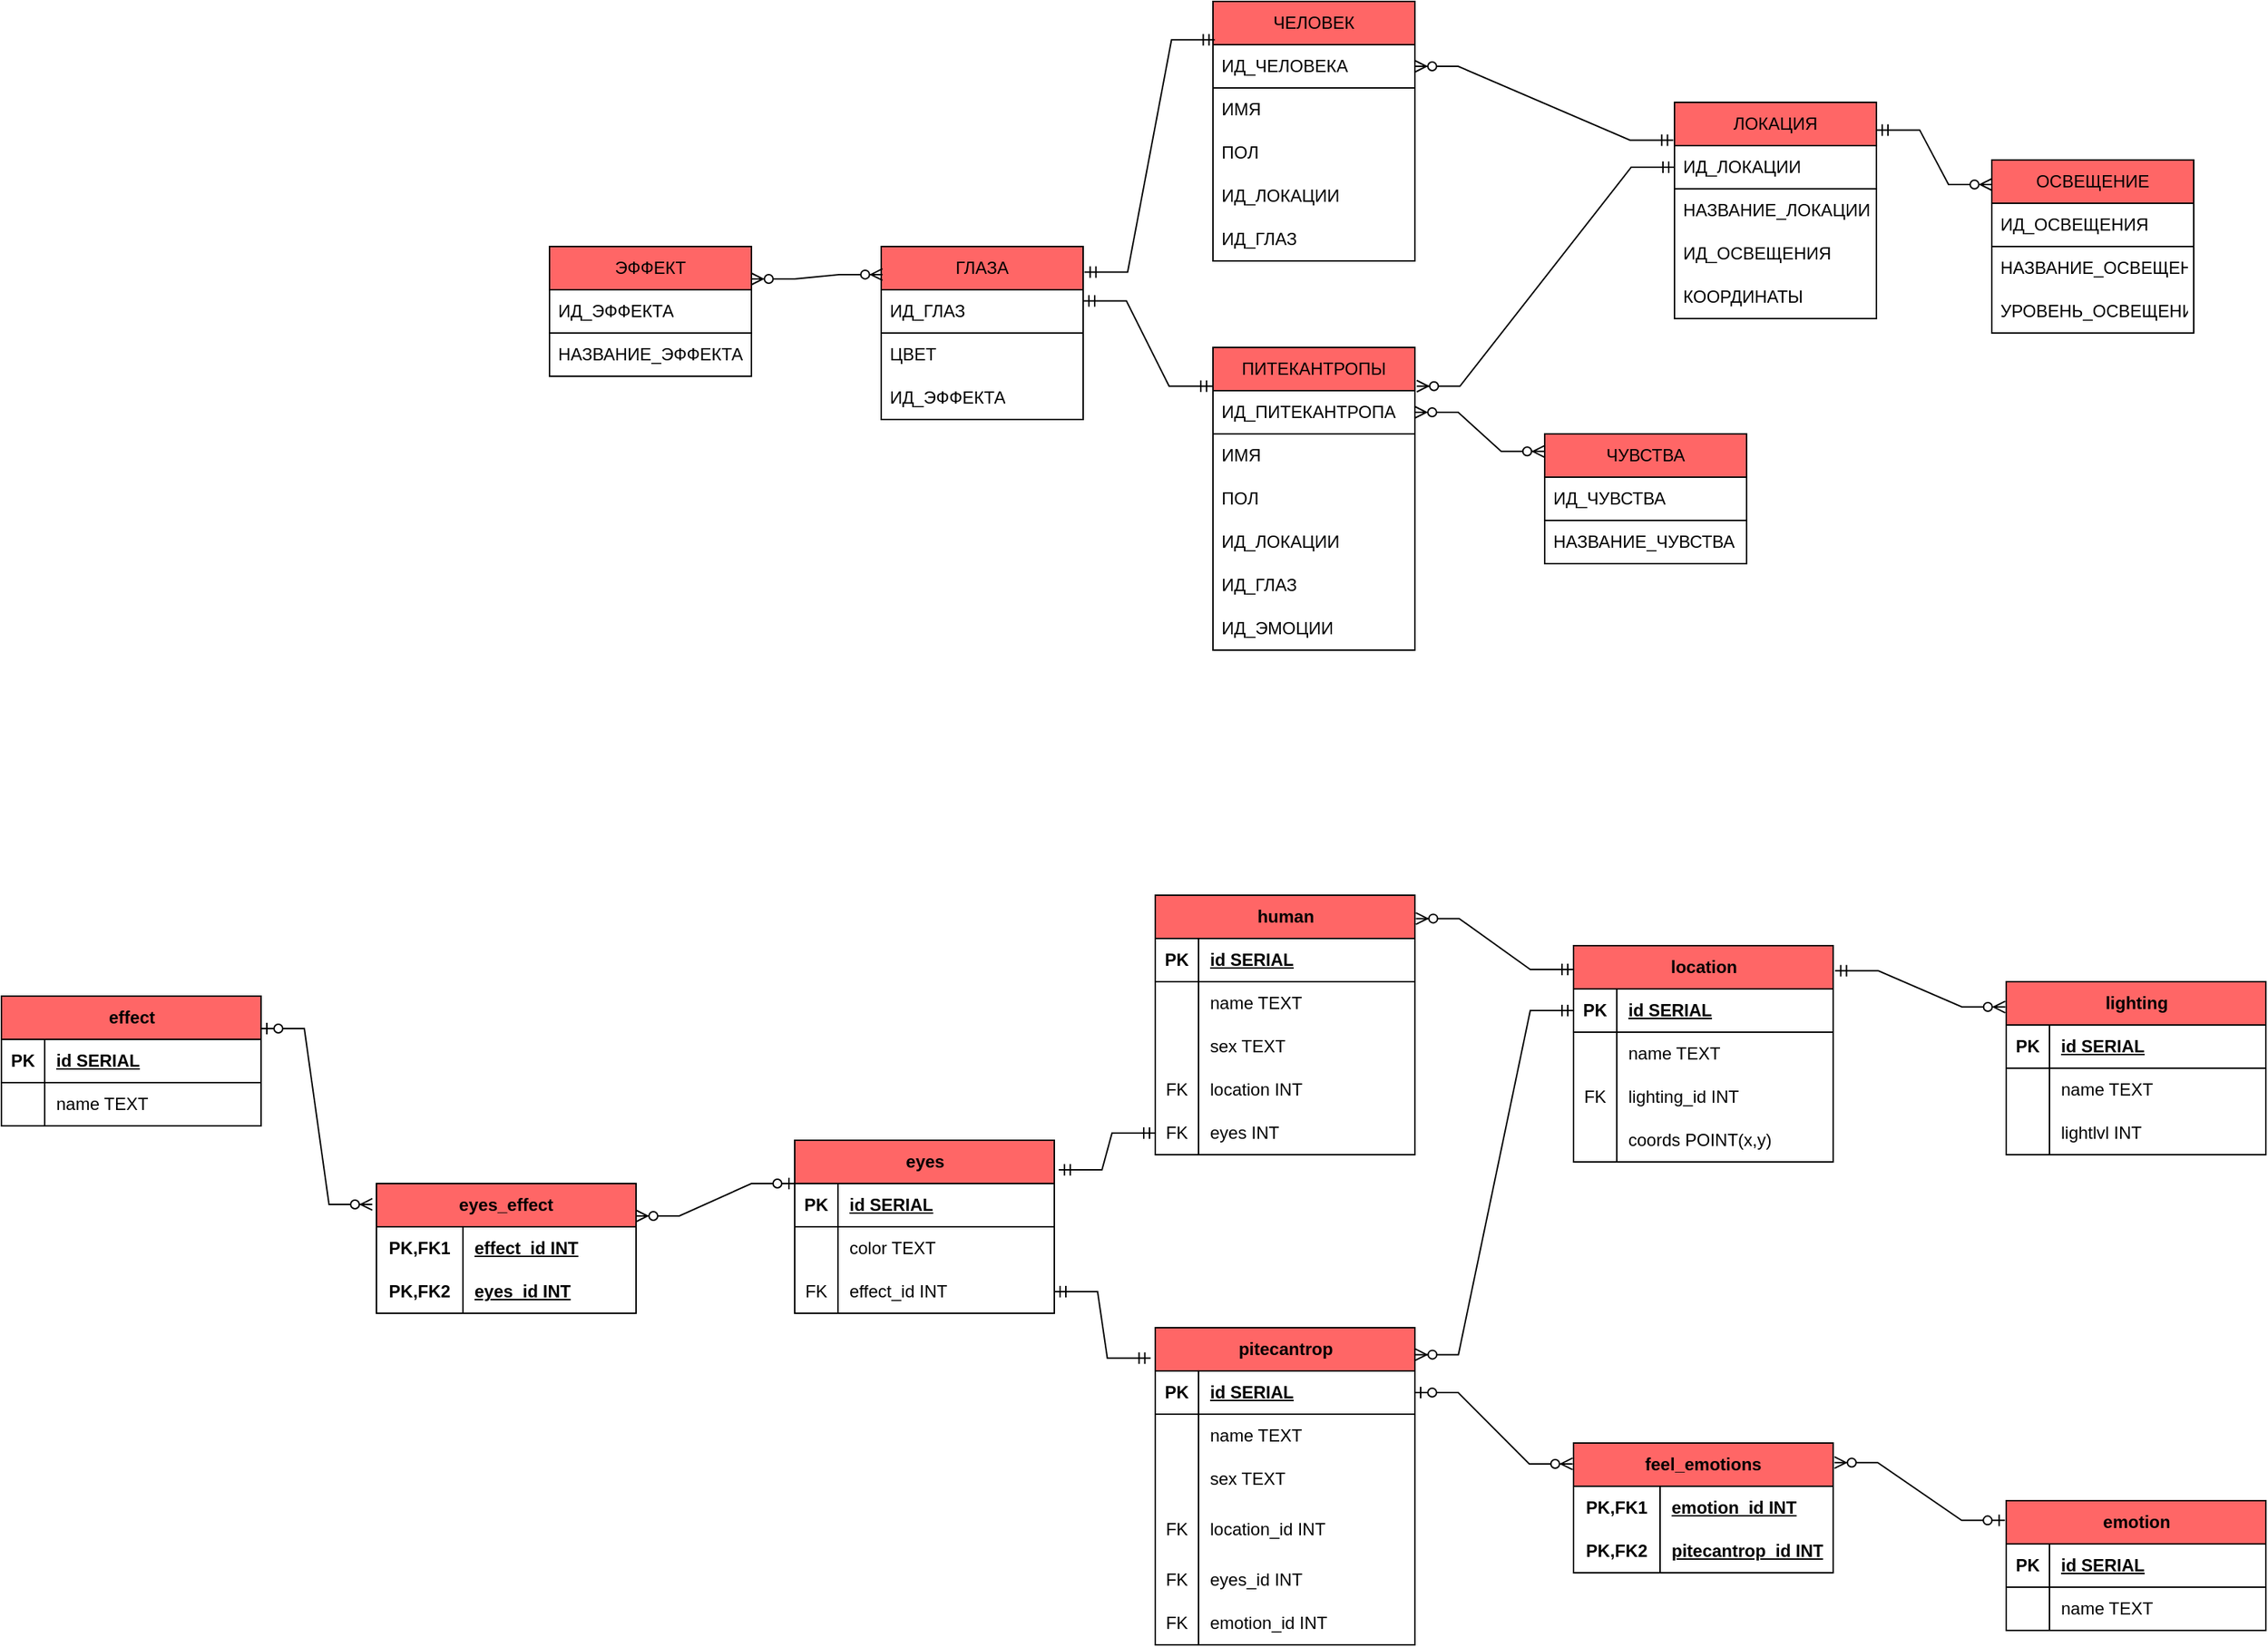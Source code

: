 <mxfile version="21.0.6"><diagram name="Страница 1" id="YID6Utye4vkkjXuui4PB"><mxGraphModel dx="2509" dy="2104" grid="1" gridSize="10" guides="1" tooltips="1" connect="1" arrows="1" fold="1" page="1" pageScale="1" pageWidth="827" pageHeight="1169" math="0" shadow="0"><root><mxCell id="0"/><mxCell id="1" parent="0"/><mxCell id="VZC7uD2WJ3CtS_4MOpeN-1" value="ЧЕЛОВЕК" style="swimlane;fontStyle=0;childLayout=stackLayout;horizontal=1;startSize=30;horizontalStack=0;resizeParent=1;resizeParentMax=0;resizeLast=0;collapsible=1;marginBottom=0;whiteSpace=wrap;html=1;fillColor=#FF6666;" parent="1" vertex="1"><mxGeometry x="240" y="-70" width="140" height="180" as="geometry"/></mxCell><mxCell id="VZC7uD2WJ3CtS_4MOpeN-2" value="ИД_ЧЕЛОВЕКА" style="text;strokeColor=default;fillColor=none;align=left;verticalAlign=middle;spacingLeft=4;spacingRight=4;overflow=hidden;points=[[0,0.5],[1,0.5]];portConstraint=eastwest;rotatable=0;whiteSpace=wrap;html=1;" parent="VZC7uD2WJ3CtS_4MOpeN-1" vertex="1"><mxGeometry y="30" width="140" height="30" as="geometry"/></mxCell><mxCell id="VZC7uD2WJ3CtS_4MOpeN-3" value="ИМЯ" style="text;strokeColor=none;fillColor=none;align=left;verticalAlign=middle;spacingLeft=4;spacingRight=4;overflow=hidden;points=[[0,0.5],[1,0.5]];portConstraint=eastwest;rotatable=0;whiteSpace=wrap;html=1;" parent="VZC7uD2WJ3CtS_4MOpeN-1" vertex="1"><mxGeometry y="60" width="140" height="30" as="geometry"/></mxCell><mxCell id="VZC7uD2WJ3CtS_4MOpeN-4" value="ПОЛ" style="text;strokeColor=none;fillColor=none;align=left;verticalAlign=middle;spacingLeft=4;spacingRight=4;overflow=hidden;points=[[0,0.5],[1,0.5]];portConstraint=eastwest;rotatable=0;whiteSpace=wrap;html=1;" parent="VZC7uD2WJ3CtS_4MOpeN-1" vertex="1"><mxGeometry y="90" width="140" height="30" as="geometry"/></mxCell><mxCell id="VZC7uD2WJ3CtS_4MOpeN-61" value="ИД_ЛОКАЦИИ" style="text;strokeColor=none;fillColor=none;align=left;verticalAlign=middle;spacingLeft=4;spacingRight=4;overflow=hidden;points=[[0,0.5],[1,0.5]];portConstraint=eastwest;rotatable=0;whiteSpace=wrap;html=1;" parent="VZC7uD2WJ3CtS_4MOpeN-1" vertex="1"><mxGeometry y="120" width="140" height="30" as="geometry"/></mxCell><mxCell id="VZC7uD2WJ3CtS_4MOpeN-62" value="ИД_ГЛАЗ" style="text;strokeColor=none;fillColor=none;align=left;verticalAlign=middle;spacingLeft=4;spacingRight=4;overflow=hidden;points=[[0,0.5],[1,0.5]];portConstraint=eastwest;rotatable=0;whiteSpace=wrap;html=1;" parent="VZC7uD2WJ3CtS_4MOpeN-1" vertex="1"><mxGeometry y="150" width="140" height="30" as="geometry"/></mxCell><mxCell id="VZC7uD2WJ3CtS_4MOpeN-5" value="ГЛАЗА" style="swimlane;fontStyle=0;childLayout=stackLayout;horizontal=1;startSize=30;horizontalStack=0;resizeParent=1;resizeParentMax=0;resizeLast=0;collapsible=1;marginBottom=0;whiteSpace=wrap;html=1;fillColor=#FF6666;" parent="1" vertex="1"><mxGeometry x="10" y="100" width="140" height="120" as="geometry"/></mxCell><mxCell id="VZC7uD2WJ3CtS_4MOpeN-6" value="ИД_ГЛАЗ" style="text;strokeColor=default;fillColor=none;align=left;verticalAlign=middle;spacingLeft=4;spacingRight=4;overflow=hidden;points=[[0,0.5],[1,0.5]];portConstraint=eastwest;rotatable=0;whiteSpace=wrap;html=1;" parent="VZC7uD2WJ3CtS_4MOpeN-5" vertex="1"><mxGeometry y="30" width="140" height="30" as="geometry"/></mxCell><mxCell id="VZC7uD2WJ3CtS_4MOpeN-8" value="ЦВЕТ" style="text;strokeColor=none;fillColor=none;align=left;verticalAlign=middle;spacingLeft=4;spacingRight=4;overflow=hidden;points=[[0,0.5],[1,0.5]];portConstraint=eastwest;rotatable=0;whiteSpace=wrap;html=1;" parent="VZC7uD2WJ3CtS_4MOpeN-5" vertex="1"><mxGeometry y="60" width="140" height="30" as="geometry"/></mxCell><mxCell id="VZC7uD2WJ3CtS_4MOpeN-63" value="ИД_ЭФФЕКТА" style="text;strokeColor=none;fillColor=none;align=left;verticalAlign=middle;spacingLeft=4;spacingRight=4;overflow=hidden;points=[[0,0.5],[1,0.5]];portConstraint=eastwest;rotatable=0;whiteSpace=wrap;html=1;" parent="VZC7uD2WJ3CtS_4MOpeN-5" vertex="1"><mxGeometry y="90" width="140" height="30" as="geometry"/></mxCell><mxCell id="VZC7uD2WJ3CtS_4MOpeN-9" value="ОСВЕЩЕНИЕ" style="swimlane;fontStyle=0;childLayout=stackLayout;horizontal=1;startSize=30;horizontalStack=0;resizeParent=1;resizeParentMax=0;resizeLast=0;collapsible=1;marginBottom=0;whiteSpace=wrap;html=1;fillColor=#FF6666;" parent="1" vertex="1"><mxGeometry x="780" y="40" width="140" height="120" as="geometry"/></mxCell><mxCell id="VZC7uD2WJ3CtS_4MOpeN-10" value="ИД_ОСВЕЩЕНИЯ" style="text;strokeColor=default;fillColor=none;align=left;verticalAlign=middle;spacingLeft=4;spacingRight=4;overflow=hidden;points=[[0,0.5],[1,0.5]];portConstraint=eastwest;rotatable=0;whiteSpace=wrap;html=1;" parent="VZC7uD2WJ3CtS_4MOpeN-9" vertex="1"><mxGeometry y="30" width="140" height="30" as="geometry"/></mxCell><mxCell id="VZC7uD2WJ3CtS_4MOpeN-11" value="НАЗВАНИЕ_ОСВЕЩЕНИЯ" style="text;strokeColor=none;fillColor=none;align=left;verticalAlign=middle;spacingLeft=4;spacingRight=4;overflow=hidden;points=[[0,0.5],[1,0.5]];portConstraint=eastwest;rotatable=0;whiteSpace=wrap;html=1;" parent="VZC7uD2WJ3CtS_4MOpeN-9" vertex="1"><mxGeometry y="60" width="140" height="30" as="geometry"/></mxCell><mxCell id="VZC7uD2WJ3CtS_4MOpeN-72" value="УРОВЕНЬ_ОСВЕЩЕНИЯ" style="text;strokeColor=none;fillColor=none;align=left;verticalAlign=middle;spacingLeft=4;spacingRight=4;overflow=hidden;points=[[0,0.5],[1,0.5]];portConstraint=eastwest;rotatable=0;whiteSpace=wrap;html=1;" parent="VZC7uD2WJ3CtS_4MOpeN-9" vertex="1"><mxGeometry y="90" width="140" height="30" as="geometry"/></mxCell><mxCell id="VZC7uD2WJ3CtS_4MOpeN-13" value="ЛОКАЦИЯ" style="swimlane;fontStyle=0;childLayout=stackLayout;horizontal=1;startSize=30;horizontalStack=0;resizeParent=1;resizeParentMax=0;resizeLast=0;collapsible=1;marginBottom=0;whiteSpace=wrap;html=1;fillColor=#FF6666;" parent="1" vertex="1"><mxGeometry x="560" width="140" height="150" as="geometry"/></mxCell><mxCell id="VZC7uD2WJ3CtS_4MOpeN-14" value="ИД_ЛОКАЦИИ" style="text;strokeColor=default;fillColor=none;align=left;verticalAlign=middle;spacingLeft=4;spacingRight=4;overflow=hidden;points=[[0,0.5],[1,0.5]];portConstraint=eastwest;rotatable=0;whiteSpace=wrap;html=1;" parent="VZC7uD2WJ3CtS_4MOpeN-13" vertex="1"><mxGeometry y="30" width="140" height="30" as="geometry"/></mxCell><mxCell id="VZC7uD2WJ3CtS_4MOpeN-15" value="НАЗВАНИЕ_ЛОКАЦИИ" style="text;strokeColor=none;fillColor=none;align=left;verticalAlign=middle;spacingLeft=4;spacingRight=4;overflow=hidden;points=[[0,0.5],[1,0.5]];portConstraint=eastwest;rotatable=0;whiteSpace=wrap;html=1;" parent="VZC7uD2WJ3CtS_4MOpeN-13" vertex="1"><mxGeometry y="60" width="140" height="30" as="geometry"/></mxCell><mxCell id="VZC7uD2WJ3CtS_4MOpeN-16" value="ИД_ОСВЕЩЕНИЯ" style="text;strokeColor=none;fillColor=none;align=left;verticalAlign=middle;spacingLeft=4;spacingRight=4;overflow=hidden;points=[[0,0.5],[1,0.5]];portConstraint=eastwest;rotatable=0;whiteSpace=wrap;html=1;" parent="VZC7uD2WJ3CtS_4MOpeN-13" vertex="1"><mxGeometry y="90" width="140" height="30" as="geometry"/></mxCell><mxCell id="VZC7uD2WJ3CtS_4MOpeN-70" value="КООРДИНАТЫ" style="text;strokeColor=none;fillColor=none;align=left;verticalAlign=middle;spacingLeft=4;spacingRight=4;overflow=hidden;points=[[0,0.5],[1,0.5]];portConstraint=eastwest;rotatable=0;whiteSpace=wrap;html=1;" parent="VZC7uD2WJ3CtS_4MOpeN-13" vertex="1"><mxGeometry y="120" width="140" height="30" as="geometry"/></mxCell><mxCell id="VZC7uD2WJ3CtS_4MOpeN-17" value="ПИТЕКАНТРОПЫ" style="swimlane;fontStyle=0;childLayout=stackLayout;horizontal=1;startSize=30;horizontalStack=0;resizeParent=1;resizeParentMax=0;resizeLast=0;collapsible=1;marginBottom=0;whiteSpace=wrap;html=1;fillColor=#FF6666;" parent="1" vertex="1"><mxGeometry x="240" y="170" width="140" height="210" as="geometry"/></mxCell><mxCell id="VZC7uD2WJ3CtS_4MOpeN-18" value="ИД_ПИТЕКАНТРОПА" style="text;strokeColor=default;fillColor=none;align=left;verticalAlign=middle;spacingLeft=4;spacingRight=4;overflow=hidden;points=[[0,0.5],[1,0.5]];portConstraint=eastwest;rotatable=0;whiteSpace=wrap;html=1;" parent="VZC7uD2WJ3CtS_4MOpeN-17" vertex="1"><mxGeometry y="30" width="140" height="30" as="geometry"/></mxCell><mxCell id="VZC7uD2WJ3CtS_4MOpeN-19" value="ИМЯ" style="text;strokeColor=none;fillColor=none;align=left;verticalAlign=middle;spacingLeft=4;spacingRight=4;overflow=hidden;points=[[0,0.5],[1,0.5]];portConstraint=eastwest;rotatable=0;whiteSpace=wrap;html=1;" parent="VZC7uD2WJ3CtS_4MOpeN-17" vertex="1"><mxGeometry y="60" width="140" height="30" as="geometry"/></mxCell><mxCell id="VZC7uD2WJ3CtS_4MOpeN-20" value="ПОЛ" style="text;strokeColor=none;fillColor=none;align=left;verticalAlign=middle;spacingLeft=4;spacingRight=4;overflow=hidden;points=[[0,0.5],[1,0.5]];portConstraint=eastwest;rotatable=0;whiteSpace=wrap;html=1;" parent="VZC7uD2WJ3CtS_4MOpeN-17" vertex="1"><mxGeometry y="90" width="140" height="30" as="geometry"/></mxCell><mxCell id="VZC7uD2WJ3CtS_4MOpeN-65" value="ИД_ЛОКАЦИИ" style="text;strokeColor=none;fillColor=none;align=left;verticalAlign=middle;spacingLeft=4;spacingRight=4;overflow=hidden;points=[[0,0.5],[1,0.5]];portConstraint=eastwest;rotatable=0;whiteSpace=wrap;html=1;" parent="VZC7uD2WJ3CtS_4MOpeN-17" vertex="1"><mxGeometry y="120" width="140" height="30" as="geometry"/></mxCell><mxCell id="VZC7uD2WJ3CtS_4MOpeN-66" value="ИД_ГЛАЗ" style="text;strokeColor=none;fillColor=none;align=left;verticalAlign=middle;spacingLeft=4;spacingRight=4;overflow=hidden;points=[[0,0.5],[1,0.5]];portConstraint=eastwest;rotatable=0;whiteSpace=wrap;html=1;" parent="VZC7uD2WJ3CtS_4MOpeN-17" vertex="1"><mxGeometry y="150" width="140" height="30" as="geometry"/></mxCell><mxCell id="VZC7uD2WJ3CtS_4MOpeN-67" value="ИД_ЭМОЦИИ" style="text;strokeColor=none;fillColor=none;align=left;verticalAlign=middle;spacingLeft=4;spacingRight=4;overflow=hidden;points=[[0,0.5],[1,0.5]];portConstraint=eastwest;rotatable=0;whiteSpace=wrap;html=1;" parent="VZC7uD2WJ3CtS_4MOpeN-17" vertex="1"><mxGeometry y="180" width="140" height="30" as="geometry"/></mxCell><mxCell id="VZC7uD2WJ3CtS_4MOpeN-33" value="ЭФФЕКТ" style="swimlane;fontStyle=0;childLayout=stackLayout;horizontal=1;startSize=30;horizontalStack=0;resizeParent=1;resizeParentMax=0;resizeLast=0;collapsible=1;marginBottom=0;whiteSpace=wrap;html=1;fillColor=#FF6666;" parent="1" vertex="1"><mxGeometry x="-220" y="100" width="140" height="90" as="geometry"/></mxCell><mxCell id="VZC7uD2WJ3CtS_4MOpeN-34" value="ИД_ЭФФЕКТА" style="text;strokeColor=default;fillColor=none;align=left;verticalAlign=middle;spacingLeft=4;spacingRight=4;overflow=hidden;points=[[0,0.5],[1,0.5]];portConstraint=eastwest;rotatable=0;whiteSpace=wrap;html=1;" parent="VZC7uD2WJ3CtS_4MOpeN-33" vertex="1"><mxGeometry y="30" width="140" height="30" as="geometry"/></mxCell><mxCell id="VZC7uD2WJ3CtS_4MOpeN-35" value="НАЗВАНИЕ_ЭФФЕКТА" style="text;strokeColor=none;fillColor=none;align=left;verticalAlign=middle;spacingLeft=4;spacingRight=4;overflow=hidden;points=[[0,0.5],[1,0.5]];portConstraint=eastwest;rotatable=0;whiteSpace=wrap;html=1;" parent="VZC7uD2WJ3CtS_4MOpeN-33" vertex="1"><mxGeometry y="60" width="140" height="30" as="geometry"/></mxCell><mxCell id="VZC7uD2WJ3CtS_4MOpeN-37" value="ЧУВСТВА" style="swimlane;fontStyle=0;childLayout=stackLayout;horizontal=1;startSize=30;horizontalStack=0;resizeParent=1;resizeParentMax=0;resizeLast=0;collapsible=1;marginBottom=0;whiteSpace=wrap;html=1;fillColor=#FF6666;" parent="1" vertex="1"><mxGeometry x="470" y="230" width="140" height="90" as="geometry"/></mxCell><mxCell id="VZC7uD2WJ3CtS_4MOpeN-38" value="ИД_ЧУВСТВА" style="text;strokeColor=default;fillColor=none;align=left;verticalAlign=middle;spacingLeft=4;spacingRight=4;overflow=hidden;points=[[0,0.5],[1,0.5]];portConstraint=eastwest;rotatable=0;whiteSpace=wrap;html=1;" parent="VZC7uD2WJ3CtS_4MOpeN-37" vertex="1"><mxGeometry y="30" width="140" height="30" as="geometry"/></mxCell><mxCell id="VZC7uD2WJ3CtS_4MOpeN-39" value="НАЗВАНИЕ_ЧУВСТВА" style="text;strokeColor=none;fillColor=none;align=left;verticalAlign=middle;spacingLeft=4;spacingRight=4;overflow=hidden;points=[[0,0.5],[1,0.5]];portConstraint=eastwest;rotatable=0;whiteSpace=wrap;html=1;" parent="VZC7uD2WJ3CtS_4MOpeN-37" vertex="1"><mxGeometry y="60" width="140" height="30" as="geometry"/></mxCell><mxCell id="VZC7uD2WJ3CtS_4MOpeN-49" value="" style="edgeStyle=entityRelationEdgeStyle;fontSize=12;html=1;endArrow=ERzeroToMany;startArrow=ERmandOne;rounded=0;entryX=1;entryY=0.5;entryDx=0;entryDy=0;exitX=-0.006;exitY=0.175;exitDx=0;exitDy=0;exitPerimeter=0;" parent="1" source="VZC7uD2WJ3CtS_4MOpeN-13" target="VZC7uD2WJ3CtS_4MOpeN-2" edge="1"><mxGeometry width="100" height="100" relative="1" as="geometry"><mxPoint x="430" y="130" as="sourcePoint"/><mxPoint x="460" y="170" as="targetPoint"/></mxGeometry></mxCell><mxCell id="VZC7uD2WJ3CtS_4MOpeN-50" value="" style="edgeStyle=entityRelationEdgeStyle;fontSize=12;html=1;endArrow=ERzeroToMany;startArrow=ERmandOne;rounded=0;entryX=1.009;entryY=0.128;entryDx=0;entryDy=0;entryPerimeter=0;exitX=0;exitY=0.5;exitDx=0;exitDy=0;" parent="1" source="VZC7uD2WJ3CtS_4MOpeN-14" target="VZC7uD2WJ3CtS_4MOpeN-17" edge="1"><mxGeometry width="100" height="100" relative="1" as="geometry"><mxPoint x="360" y="270" as="sourcePoint"/><mxPoint x="460" y="170" as="targetPoint"/></mxGeometry></mxCell><mxCell id="VZC7uD2WJ3CtS_4MOpeN-51" value="" style="edgeStyle=entityRelationEdgeStyle;fontSize=12;html=1;endArrow=ERmandOne;startArrow=ERmandOne;rounded=0;exitX=1.006;exitY=0.148;exitDx=0;exitDy=0;exitPerimeter=0;entryX=0.009;entryY=0.148;entryDx=0;entryDy=0;entryPerimeter=0;" parent="1" source="VZC7uD2WJ3CtS_4MOpeN-5" target="VZC7uD2WJ3CtS_4MOpeN-1" edge="1"><mxGeometry width="100" height="100" relative="1" as="geometry"><mxPoint x="360" y="270" as="sourcePoint"/><mxPoint x="460" y="170" as="targetPoint"/></mxGeometry></mxCell><mxCell id="VZC7uD2WJ3CtS_4MOpeN-52" value="" style="edgeStyle=entityRelationEdgeStyle;fontSize=12;html=1;endArrow=ERmandOne;startArrow=ERmandOne;rounded=0;exitX=1;exitY=0.26;exitDx=0;exitDy=0;exitPerimeter=0;entryX=-0.003;entryY=0.128;entryDx=0;entryDy=0;entryPerimeter=0;" parent="1" source="VZC7uD2WJ3CtS_4MOpeN-6" target="VZC7uD2WJ3CtS_4MOpeN-17" edge="1"><mxGeometry width="100" height="100" relative="1" as="geometry"><mxPoint x="360" y="270" as="sourcePoint"/><mxPoint x="460" y="170" as="targetPoint"/></mxGeometry></mxCell><mxCell id="VZC7uD2WJ3CtS_4MOpeN-53" value="" style="edgeStyle=entityRelationEdgeStyle;fontSize=12;html=1;endArrow=ERzeroToMany;startArrow=ERmandOne;rounded=0;exitX=1;exitY=0.128;exitDx=0;exitDy=0;exitPerimeter=0;" parent="1" source="VZC7uD2WJ3CtS_4MOpeN-13" edge="1"><mxGeometry width="100" height="100" relative="1" as="geometry"><mxPoint x="360" y="270" as="sourcePoint"/><mxPoint x="780" y="57" as="targetPoint"/></mxGeometry></mxCell><mxCell id="VZC7uD2WJ3CtS_4MOpeN-135" value="" style="edgeStyle=entityRelationEdgeStyle;fontSize=12;html=1;endArrow=ERzeroToMany;startArrow=ERmandOne;rounded=0;exitX=1.007;exitY=0.116;exitDx=0;exitDy=0;exitPerimeter=0;entryX=-0.004;entryY=0.146;entryDx=0;entryDy=0;entryPerimeter=0;" parent="1" source="JzCWiutXH0RcKja1bUVY-56" target="JzCWiutXH0RcKja1bUVY-72" edge="1"><mxGeometry width="100" height="100" relative="1" as="geometry"><mxPoint x="300" y="390" as="sourcePoint"/><mxPoint x="400" y="290" as="targetPoint"/></mxGeometry></mxCell><mxCell id="VZC7uD2WJ3CtS_4MOpeN-139" value="" style="edgeStyle=entityRelationEdgeStyle;fontSize=12;html=1;endArrow=ERzeroToMany;startArrow=ERmandOne;rounded=0;exitX=0;exitY=0.5;exitDx=0;exitDy=0;entryX=1.001;entryY=0.085;entryDx=0;entryDy=0;entryPerimeter=0;" parent="1" source="JzCWiutXH0RcKja1bUVY-57" target="JzCWiutXH0RcKja1bUVY-37" edge="1"><mxGeometry width="100" height="100" relative="1" as="geometry"><mxPoint x="300" y="840" as="sourcePoint"/><mxPoint x="360" y="1130" as="targetPoint"/></mxGeometry></mxCell><mxCell id="VZC7uD2WJ3CtS_4MOpeN-140" value="" style="edgeStyle=entityRelationEdgeStyle;fontSize=12;html=1;endArrow=ERzeroToMany;startArrow=ERmandOne;rounded=0;entryX=1.004;entryY=0.09;entryDx=0;entryDy=0;exitX=0;exitY=0.11;exitDx=0;exitDy=0;exitPerimeter=0;entryPerimeter=0;" parent="1" source="JzCWiutXH0RcKja1bUVY-56" target="JzCWiutXH0RcKja1bUVY-21" edge="1"><mxGeometry width="100" height="100" relative="1" as="geometry"><mxPoint x="300" y="840" as="sourcePoint"/><mxPoint x="400" y="740" as="targetPoint"/></mxGeometry></mxCell><mxCell id="VZC7uD2WJ3CtS_4MOpeN-141" value="" style="edgeStyle=entityRelationEdgeStyle;fontSize=12;html=1;endArrow=ERmandOne;startArrow=ERmandOne;rounded=0;exitX=1;exitY=0.5;exitDx=0;exitDy=0;entryX=-0.018;entryY=0.096;entryDx=0;entryDy=0;entryPerimeter=0;" parent="1" source="JzCWiutXH0RcKja1bUVY-15" target="JzCWiutXH0RcKja1bUVY-37" edge="1"><mxGeometry width="100" height="100" relative="1" as="geometry"><mxPoint x="300" y="820" as="sourcePoint"/><mxPoint x="400" y="720" as="targetPoint"/></mxGeometry></mxCell><mxCell id="VZC7uD2WJ3CtS_4MOpeN-142" value="" style="edgeStyle=entityRelationEdgeStyle;fontSize=12;html=1;endArrow=ERmandOne;startArrow=ERmandOne;rounded=0;entryX=0;entryY=0.5;entryDx=0;entryDy=0;exitX=1.017;exitY=0.171;exitDx=0;exitDy=0;exitPerimeter=0;" parent="1" source="JzCWiutXH0RcKja1bUVY-8" target="JzCWiutXH0RcKja1bUVY-34" edge="1"><mxGeometry width="100" height="100" relative="1" as="geometry"><mxPoint x="300" y="820" as="sourcePoint"/><mxPoint x="400" y="720" as="targetPoint"/></mxGeometry></mxCell><mxCell id="JzCWiutXH0RcKja1bUVY-2" value="" style="edgeStyle=entityRelationEdgeStyle;fontSize=12;html=1;endArrow=ERzeroToMany;endFill=1;startArrow=ERzeroToMany;rounded=0;entryX=-0.001;entryY=0.135;entryDx=0;entryDy=0;entryPerimeter=0;exitX=1;exitY=0.5;exitDx=0;exitDy=0;" parent="1" source="VZC7uD2WJ3CtS_4MOpeN-18" target="VZC7uD2WJ3CtS_4MOpeN-37" edge="1"><mxGeometry width="100" height="100" relative="1" as="geometry"><mxPoint x="360" y="320" as="sourcePoint"/><mxPoint x="460" y="220" as="targetPoint"/></mxGeometry></mxCell><mxCell id="JzCWiutXH0RcKja1bUVY-3" value="" style="edgeStyle=entityRelationEdgeStyle;fontSize=12;html=1;endArrow=ERzeroToMany;endFill=1;startArrow=ERzeroToMany;rounded=0;exitX=1;exitY=0.25;exitDx=0;exitDy=0;entryX=0.006;entryY=0.162;entryDx=0;entryDy=0;entryPerimeter=0;" parent="1" source="VZC7uD2WJ3CtS_4MOpeN-33" target="VZC7uD2WJ3CtS_4MOpeN-5" edge="1"><mxGeometry width="100" height="100" relative="1" as="geometry"><mxPoint x="360" y="320" as="sourcePoint"/><mxPoint x="460" y="220" as="targetPoint"/></mxGeometry></mxCell><mxCell id="JzCWiutXH0RcKja1bUVY-6" value="" style="edgeStyle=entityRelationEdgeStyle;fontSize=12;html=1;endArrow=ERzeroToMany;startArrow=ERzeroToOne;rounded=0;exitX=-0.005;exitY=0.152;exitDx=0;exitDy=0;exitPerimeter=0;entryX=1.005;entryY=0.151;entryDx=0;entryDy=0;entryPerimeter=0;" parent="1" source="JzCWiutXH0RcKja1bUVY-111" target="JzCWiutXH0RcKja1bUVY-98" edge="1"><mxGeometry width="100" height="100" relative="1" as="geometry"><mxPoint x="160" y="840" as="sourcePoint"/><mxPoint x="260" y="740" as="targetPoint"/></mxGeometry></mxCell><mxCell id="JzCWiutXH0RcKja1bUVY-7" value="" style="edgeStyle=entityRelationEdgeStyle;fontSize=12;html=1;endArrow=ERzeroToMany;startArrow=ERzeroToOne;rounded=0;entryX=-0.004;entryY=0.161;entryDx=0;entryDy=0;entryPerimeter=0;exitX=1;exitY=0.5;exitDx=0;exitDy=0;" parent="1" source="JzCWiutXH0RcKja1bUVY-38" target="JzCWiutXH0RcKja1bUVY-98" edge="1"><mxGeometry width="100" height="100" relative="1" as="geometry"><mxPoint x="160" y="840" as="sourcePoint"/><mxPoint x="260" y="740" as="targetPoint"/></mxGeometry></mxCell><mxCell id="JzCWiutXH0RcKja1bUVY-8" value="eyes" style="shape=table;startSize=30;container=1;collapsible=1;childLayout=tableLayout;fixedRows=1;rowLines=0;fontStyle=1;align=center;resizeLast=1;html=1;fillColor=#FF6666;" parent="1" vertex="1"><mxGeometry x="-50" y="720" width="180" height="120" as="geometry"/></mxCell><mxCell id="JzCWiutXH0RcKja1bUVY-9" value="" style="shape=tableRow;horizontal=0;startSize=0;swimlaneHead=0;swimlaneBody=0;fillColor=none;collapsible=0;dropTarget=0;points=[[0,0.5],[1,0.5]];portConstraint=eastwest;top=0;left=0;right=0;bottom=1;" parent="JzCWiutXH0RcKja1bUVY-8" vertex="1"><mxGeometry y="30" width="180" height="30" as="geometry"/></mxCell><mxCell id="JzCWiutXH0RcKja1bUVY-10" value="PK" style="shape=partialRectangle;connectable=0;fillColor=none;top=0;left=0;bottom=0;right=0;fontStyle=1;overflow=hidden;whiteSpace=wrap;html=1;" parent="JzCWiutXH0RcKja1bUVY-9" vertex="1"><mxGeometry width="30" height="30" as="geometry"><mxRectangle width="30" height="30" as="alternateBounds"/></mxGeometry></mxCell><mxCell id="JzCWiutXH0RcKja1bUVY-11" value="id SERIAL" style="shape=partialRectangle;connectable=0;fillColor=none;top=0;left=0;bottom=0;right=0;align=left;spacingLeft=6;fontStyle=5;overflow=hidden;whiteSpace=wrap;html=1;" parent="JzCWiutXH0RcKja1bUVY-9" vertex="1"><mxGeometry x="30" width="150" height="30" as="geometry"><mxRectangle width="150" height="30" as="alternateBounds"/></mxGeometry></mxCell><mxCell id="JzCWiutXH0RcKja1bUVY-12" value="" style="shape=tableRow;horizontal=0;startSize=0;swimlaneHead=0;swimlaneBody=0;fillColor=none;collapsible=0;dropTarget=0;points=[[0,0.5],[1,0.5]];portConstraint=eastwest;top=0;left=0;right=0;bottom=0;" parent="JzCWiutXH0RcKja1bUVY-8" vertex="1"><mxGeometry y="60" width="180" height="30" as="geometry"/></mxCell><mxCell id="JzCWiutXH0RcKja1bUVY-13" value="" style="shape=partialRectangle;connectable=0;fillColor=none;top=0;left=0;bottom=0;right=0;editable=1;overflow=hidden;whiteSpace=wrap;html=1;" parent="JzCWiutXH0RcKja1bUVY-12" vertex="1"><mxGeometry width="30" height="30" as="geometry"><mxRectangle width="30" height="30" as="alternateBounds"/></mxGeometry></mxCell><mxCell id="JzCWiutXH0RcKja1bUVY-14" value="color TEXT" style="shape=partialRectangle;connectable=0;fillColor=none;top=0;left=0;bottom=0;right=0;align=left;spacingLeft=6;overflow=hidden;whiteSpace=wrap;html=1;" parent="JzCWiutXH0RcKja1bUVY-12" vertex="1"><mxGeometry x="30" width="150" height="30" as="geometry"><mxRectangle width="150" height="30" as="alternateBounds"/></mxGeometry></mxCell><mxCell id="JzCWiutXH0RcKja1bUVY-15" value="" style="shape=tableRow;horizontal=0;startSize=0;swimlaneHead=0;swimlaneBody=0;fillColor=none;collapsible=0;dropTarget=0;points=[[0,0.5],[1,0.5]];portConstraint=eastwest;top=0;left=0;right=0;bottom=0;" parent="JzCWiutXH0RcKja1bUVY-8" vertex="1"><mxGeometry y="90" width="180" height="30" as="geometry"/></mxCell><mxCell id="JzCWiutXH0RcKja1bUVY-16" value="FK" style="shape=partialRectangle;connectable=0;fillColor=none;top=0;left=0;bottom=0;right=0;editable=1;overflow=hidden;whiteSpace=wrap;html=1;" parent="JzCWiutXH0RcKja1bUVY-15" vertex="1"><mxGeometry width="30" height="30" as="geometry"><mxRectangle width="30" height="30" as="alternateBounds"/></mxGeometry></mxCell><mxCell id="JzCWiutXH0RcKja1bUVY-17" value="effect_id INT" style="shape=partialRectangle;connectable=0;fillColor=none;top=0;left=0;bottom=0;right=0;align=left;spacingLeft=6;overflow=hidden;whiteSpace=wrap;html=1;" parent="JzCWiutXH0RcKja1bUVY-15" vertex="1"><mxGeometry x="30" width="150" height="30" as="geometry"><mxRectangle width="150" height="30" as="alternateBounds"/></mxGeometry></mxCell><mxCell id="JzCWiutXH0RcKja1bUVY-21" value="human" style="shape=table;startSize=30;container=1;collapsible=1;childLayout=tableLayout;fixedRows=1;rowLines=0;fontStyle=1;align=center;resizeLast=1;html=1;fillColor=#FF6666;" parent="1" vertex="1"><mxGeometry x="200" y="550" width="180" height="180" as="geometry"/></mxCell><mxCell id="JzCWiutXH0RcKja1bUVY-22" value="" style="shape=tableRow;horizontal=0;startSize=0;swimlaneHead=0;swimlaneBody=0;fillColor=none;collapsible=0;dropTarget=0;points=[[0,0.5],[1,0.5]];portConstraint=eastwest;top=0;left=0;right=0;bottom=1;" parent="JzCWiutXH0RcKja1bUVY-21" vertex="1"><mxGeometry y="30" width="180" height="30" as="geometry"/></mxCell><mxCell id="JzCWiutXH0RcKja1bUVY-23" value="PK" style="shape=partialRectangle;connectable=0;fillColor=none;top=0;left=0;bottom=0;right=0;fontStyle=1;overflow=hidden;whiteSpace=wrap;html=1;" parent="JzCWiutXH0RcKja1bUVY-22" vertex="1"><mxGeometry width="30" height="30" as="geometry"><mxRectangle width="30" height="30" as="alternateBounds"/></mxGeometry></mxCell><mxCell id="JzCWiutXH0RcKja1bUVY-24" value="id SERIAL" style="shape=partialRectangle;connectable=0;fillColor=none;top=0;left=0;bottom=0;right=0;align=left;spacingLeft=6;fontStyle=5;overflow=hidden;whiteSpace=wrap;html=1;" parent="JzCWiutXH0RcKja1bUVY-22" vertex="1"><mxGeometry x="30" width="150" height="30" as="geometry"><mxRectangle width="150" height="30" as="alternateBounds"/></mxGeometry></mxCell><mxCell id="JzCWiutXH0RcKja1bUVY-25" value="" style="shape=tableRow;horizontal=0;startSize=0;swimlaneHead=0;swimlaneBody=0;fillColor=none;collapsible=0;dropTarget=0;points=[[0,0.5],[1,0.5]];portConstraint=eastwest;top=0;left=0;right=0;bottom=0;" parent="JzCWiutXH0RcKja1bUVY-21" vertex="1"><mxGeometry y="60" width="180" height="30" as="geometry"/></mxCell><mxCell id="JzCWiutXH0RcKja1bUVY-26" value="" style="shape=partialRectangle;connectable=0;fillColor=none;top=0;left=0;bottom=0;right=0;editable=1;overflow=hidden;whiteSpace=wrap;html=1;" parent="JzCWiutXH0RcKja1bUVY-25" vertex="1"><mxGeometry width="30" height="30" as="geometry"><mxRectangle width="30" height="30" as="alternateBounds"/></mxGeometry></mxCell><mxCell id="JzCWiutXH0RcKja1bUVY-27" value="name TEXT" style="shape=partialRectangle;connectable=0;fillColor=none;top=0;left=0;bottom=0;right=0;align=left;spacingLeft=6;overflow=hidden;whiteSpace=wrap;html=1;" parent="JzCWiutXH0RcKja1bUVY-25" vertex="1"><mxGeometry x="30" width="150" height="30" as="geometry"><mxRectangle width="150" height="30" as="alternateBounds"/></mxGeometry></mxCell><mxCell id="JzCWiutXH0RcKja1bUVY-28" value="" style="shape=tableRow;horizontal=0;startSize=0;swimlaneHead=0;swimlaneBody=0;fillColor=none;collapsible=0;dropTarget=0;points=[[0,0.5],[1,0.5]];portConstraint=eastwest;top=0;left=0;right=0;bottom=0;" parent="JzCWiutXH0RcKja1bUVY-21" vertex="1"><mxGeometry y="90" width="180" height="30" as="geometry"/></mxCell><mxCell id="JzCWiutXH0RcKja1bUVY-29" value="" style="shape=partialRectangle;connectable=0;fillColor=none;top=0;left=0;bottom=0;right=0;editable=1;overflow=hidden;whiteSpace=wrap;html=1;" parent="JzCWiutXH0RcKja1bUVY-28" vertex="1"><mxGeometry width="30" height="30" as="geometry"><mxRectangle width="30" height="30" as="alternateBounds"/></mxGeometry></mxCell><mxCell id="JzCWiutXH0RcKja1bUVY-30" value="sex TEXT" style="shape=partialRectangle;connectable=0;fillColor=none;top=0;left=0;bottom=0;right=0;align=left;spacingLeft=6;overflow=hidden;whiteSpace=wrap;html=1;" parent="JzCWiutXH0RcKja1bUVY-28" vertex="1"><mxGeometry x="30" width="150" height="30" as="geometry"><mxRectangle width="150" height="30" as="alternateBounds"/></mxGeometry></mxCell><mxCell id="JzCWiutXH0RcKja1bUVY-31" value="" style="shape=tableRow;horizontal=0;startSize=0;swimlaneHead=0;swimlaneBody=0;fillColor=none;collapsible=0;dropTarget=0;points=[[0,0.5],[1,0.5]];portConstraint=eastwest;top=0;left=0;right=0;bottom=0;" parent="JzCWiutXH0RcKja1bUVY-21" vertex="1"><mxGeometry y="120" width="180" height="30" as="geometry"/></mxCell><mxCell id="JzCWiutXH0RcKja1bUVY-32" value="FK" style="shape=partialRectangle;connectable=0;fillColor=none;top=0;left=0;bottom=0;right=0;editable=1;overflow=hidden;whiteSpace=wrap;html=1;" parent="JzCWiutXH0RcKja1bUVY-31" vertex="1"><mxGeometry width="30" height="30" as="geometry"><mxRectangle width="30" height="30" as="alternateBounds"/></mxGeometry></mxCell><mxCell id="JzCWiutXH0RcKja1bUVY-33" value="location INT" style="shape=partialRectangle;connectable=0;fillColor=none;top=0;left=0;bottom=0;right=0;align=left;spacingLeft=6;overflow=hidden;whiteSpace=wrap;html=1;" parent="JzCWiutXH0RcKja1bUVY-31" vertex="1"><mxGeometry x="30" width="150" height="30" as="geometry"><mxRectangle width="150" height="30" as="alternateBounds"/></mxGeometry></mxCell><mxCell id="JzCWiutXH0RcKja1bUVY-34" style="shape=tableRow;horizontal=0;startSize=0;swimlaneHead=0;swimlaneBody=0;fillColor=none;collapsible=0;dropTarget=0;points=[[0,0.5],[1,0.5]];portConstraint=eastwest;top=0;left=0;right=0;bottom=0;" parent="JzCWiutXH0RcKja1bUVY-21" vertex="1"><mxGeometry y="150" width="180" height="30" as="geometry"/></mxCell><mxCell id="JzCWiutXH0RcKja1bUVY-35" value="FK" style="shape=partialRectangle;connectable=0;fillColor=none;top=0;left=0;bottom=0;right=0;editable=1;overflow=hidden;whiteSpace=wrap;html=1;" parent="JzCWiutXH0RcKja1bUVY-34" vertex="1"><mxGeometry width="30" height="30" as="geometry"><mxRectangle width="30" height="30" as="alternateBounds"/></mxGeometry></mxCell><mxCell id="JzCWiutXH0RcKja1bUVY-36" value="eyes INT" style="shape=partialRectangle;connectable=0;fillColor=none;top=0;left=0;bottom=0;right=0;align=left;spacingLeft=6;overflow=hidden;whiteSpace=wrap;html=1;" parent="JzCWiutXH0RcKja1bUVY-34" vertex="1"><mxGeometry x="30" width="150" height="30" as="geometry"><mxRectangle width="150" height="30" as="alternateBounds"/></mxGeometry></mxCell><mxCell id="JzCWiutXH0RcKja1bUVY-37" value="pitecantrop" style="shape=table;startSize=30;container=1;collapsible=1;childLayout=tableLayout;fixedRows=1;rowLines=0;fontStyle=1;align=center;resizeLast=1;html=1;fillColor=#FF6666;" parent="1" vertex="1"><mxGeometry x="200" y="850" width="180" height="220" as="geometry"/></mxCell><mxCell id="JzCWiutXH0RcKja1bUVY-38" value="" style="shape=tableRow;horizontal=0;startSize=0;swimlaneHead=0;swimlaneBody=0;fillColor=none;collapsible=0;dropTarget=0;points=[[0,0.5],[1,0.5]];portConstraint=eastwest;top=0;left=0;right=0;bottom=1;" parent="JzCWiutXH0RcKja1bUVY-37" vertex="1"><mxGeometry y="30" width="180" height="30" as="geometry"/></mxCell><mxCell id="JzCWiutXH0RcKja1bUVY-39" value="PK" style="shape=partialRectangle;connectable=0;fillColor=none;top=0;left=0;bottom=0;right=0;fontStyle=1;overflow=hidden;whiteSpace=wrap;html=1;" parent="JzCWiutXH0RcKja1bUVY-38" vertex="1"><mxGeometry width="30" height="30" as="geometry"><mxRectangle width="30" height="30" as="alternateBounds"/></mxGeometry></mxCell><mxCell id="JzCWiutXH0RcKja1bUVY-40" value="id SERIAL" style="shape=partialRectangle;connectable=0;fillColor=none;top=0;left=0;bottom=0;right=0;align=left;spacingLeft=6;fontStyle=5;overflow=hidden;whiteSpace=wrap;html=1;" parent="JzCWiutXH0RcKja1bUVY-38" vertex="1"><mxGeometry x="30" width="150" height="30" as="geometry"><mxRectangle width="150" height="30" as="alternateBounds"/></mxGeometry></mxCell><mxCell id="JzCWiutXH0RcKja1bUVY-41" value="" style="shape=tableRow;horizontal=0;startSize=0;swimlaneHead=0;swimlaneBody=0;fillColor=none;collapsible=0;dropTarget=0;points=[[0,0.5],[1,0.5]];portConstraint=eastwest;top=0;left=0;right=0;bottom=0;" parent="JzCWiutXH0RcKja1bUVY-37" vertex="1"><mxGeometry y="60" width="180" height="30" as="geometry"/></mxCell><mxCell id="JzCWiutXH0RcKja1bUVY-42" value="" style="shape=partialRectangle;connectable=0;fillColor=none;top=0;left=0;bottom=0;right=0;editable=1;overflow=hidden;whiteSpace=wrap;html=1;" parent="JzCWiutXH0RcKja1bUVY-41" vertex="1"><mxGeometry width="30" height="30" as="geometry"><mxRectangle width="30" height="30" as="alternateBounds"/></mxGeometry></mxCell><mxCell id="JzCWiutXH0RcKja1bUVY-43" value="name TEXT" style="shape=partialRectangle;connectable=0;fillColor=none;top=0;left=0;bottom=0;right=0;align=left;spacingLeft=6;overflow=hidden;whiteSpace=wrap;html=1;" parent="JzCWiutXH0RcKja1bUVY-41" vertex="1"><mxGeometry x="30" width="150" height="30" as="geometry"><mxRectangle width="150" height="30" as="alternateBounds"/></mxGeometry></mxCell><mxCell id="JzCWiutXH0RcKja1bUVY-44" value="" style="shape=tableRow;horizontal=0;startSize=0;swimlaneHead=0;swimlaneBody=0;fillColor=none;collapsible=0;dropTarget=0;points=[[0,0.5],[1,0.5]];portConstraint=eastwest;top=0;left=0;right=0;bottom=0;" parent="JzCWiutXH0RcKja1bUVY-37" vertex="1"><mxGeometry y="90" width="180" height="30" as="geometry"/></mxCell><mxCell id="JzCWiutXH0RcKja1bUVY-45" value="" style="shape=partialRectangle;connectable=0;fillColor=none;top=0;left=0;bottom=0;right=0;editable=1;overflow=hidden;whiteSpace=wrap;html=1;" parent="JzCWiutXH0RcKja1bUVY-44" vertex="1"><mxGeometry width="30" height="30" as="geometry"><mxRectangle width="30" height="30" as="alternateBounds"/></mxGeometry></mxCell><mxCell id="JzCWiutXH0RcKja1bUVY-46" value="sex TEXT" style="shape=partialRectangle;connectable=0;fillColor=none;top=0;left=0;bottom=0;right=0;align=left;spacingLeft=6;overflow=hidden;whiteSpace=wrap;html=1;" parent="JzCWiutXH0RcKja1bUVY-44" vertex="1"><mxGeometry x="30" width="150" height="30" as="geometry"><mxRectangle width="150" height="30" as="alternateBounds"/></mxGeometry></mxCell><mxCell id="JzCWiutXH0RcKja1bUVY-47" value="" style="shape=tableRow;horizontal=0;startSize=0;swimlaneHead=0;swimlaneBody=0;fillColor=none;collapsible=0;dropTarget=0;points=[[0,0.5],[1,0.5]];portConstraint=eastwest;top=0;left=0;right=0;bottom=0;" parent="JzCWiutXH0RcKja1bUVY-37" vertex="1"><mxGeometry y="120" width="180" height="40" as="geometry"/></mxCell><mxCell id="JzCWiutXH0RcKja1bUVY-48" value="FK" style="shape=partialRectangle;connectable=0;fillColor=none;top=0;left=0;bottom=0;right=0;editable=1;overflow=hidden;whiteSpace=wrap;html=1;" parent="JzCWiutXH0RcKja1bUVY-47" vertex="1"><mxGeometry width="30" height="40" as="geometry"><mxRectangle width="30" height="40" as="alternateBounds"/></mxGeometry></mxCell><mxCell id="JzCWiutXH0RcKja1bUVY-49" value="location_id INT" style="shape=partialRectangle;connectable=0;fillColor=none;top=0;left=0;bottom=0;right=0;align=left;spacingLeft=6;overflow=hidden;whiteSpace=wrap;html=1;" parent="JzCWiutXH0RcKja1bUVY-47" vertex="1"><mxGeometry x="30" width="150" height="40" as="geometry"><mxRectangle width="150" height="40" as="alternateBounds"/></mxGeometry></mxCell><mxCell id="JzCWiutXH0RcKja1bUVY-50" style="shape=tableRow;horizontal=0;startSize=0;swimlaneHead=0;swimlaneBody=0;fillColor=none;collapsible=0;dropTarget=0;points=[[0,0.5],[1,0.5]];portConstraint=eastwest;top=0;left=0;right=0;bottom=0;" parent="JzCWiutXH0RcKja1bUVY-37" vertex="1"><mxGeometry y="160" width="180" height="30" as="geometry"/></mxCell><mxCell id="JzCWiutXH0RcKja1bUVY-51" value="FK" style="shape=partialRectangle;connectable=0;fillColor=none;top=0;left=0;bottom=0;right=0;editable=1;overflow=hidden;whiteSpace=wrap;html=1;" parent="JzCWiutXH0RcKja1bUVY-50" vertex="1"><mxGeometry width="30" height="30" as="geometry"><mxRectangle width="30" height="30" as="alternateBounds"/></mxGeometry></mxCell><mxCell id="JzCWiutXH0RcKja1bUVY-52" value="eyes_id INT" style="shape=partialRectangle;connectable=0;fillColor=none;top=0;left=0;bottom=0;right=0;align=left;spacingLeft=6;overflow=hidden;whiteSpace=wrap;html=1;" parent="JzCWiutXH0RcKja1bUVY-50" vertex="1"><mxGeometry x="30" width="150" height="30" as="geometry"><mxRectangle width="150" height="30" as="alternateBounds"/></mxGeometry></mxCell><mxCell id="JzCWiutXH0RcKja1bUVY-53" style="shape=tableRow;horizontal=0;startSize=0;swimlaneHead=0;swimlaneBody=0;fillColor=none;collapsible=0;dropTarget=0;points=[[0,0.5],[1,0.5]];portConstraint=eastwest;top=0;left=0;right=0;bottom=0;" parent="JzCWiutXH0RcKja1bUVY-37" vertex="1"><mxGeometry y="190" width="180" height="30" as="geometry"/></mxCell><mxCell id="JzCWiutXH0RcKja1bUVY-54" value="FK" style="shape=partialRectangle;connectable=0;fillColor=none;top=0;left=0;bottom=0;right=0;editable=1;overflow=hidden;whiteSpace=wrap;html=1;" parent="JzCWiutXH0RcKja1bUVY-53" vertex="1"><mxGeometry width="30" height="30" as="geometry"><mxRectangle width="30" height="30" as="alternateBounds"/></mxGeometry></mxCell><mxCell id="JzCWiutXH0RcKja1bUVY-55" value="emotion_id INT" style="shape=partialRectangle;connectable=0;fillColor=none;top=0;left=0;bottom=0;right=0;align=left;spacingLeft=6;overflow=hidden;whiteSpace=wrap;html=1;" parent="JzCWiutXH0RcKja1bUVY-53" vertex="1"><mxGeometry x="30" width="150" height="30" as="geometry"><mxRectangle width="150" height="30" as="alternateBounds"/></mxGeometry></mxCell><mxCell id="JzCWiutXH0RcKja1bUVY-56" value="location" style="shape=table;startSize=30;container=1;collapsible=1;childLayout=tableLayout;fixedRows=1;rowLines=0;fontStyle=1;align=center;resizeLast=1;html=1;fillColor=#FF6666;" parent="1" vertex="1"><mxGeometry x="490" y="585" width="180" height="150" as="geometry"/></mxCell><mxCell id="JzCWiutXH0RcKja1bUVY-57" value="" style="shape=tableRow;horizontal=0;startSize=0;swimlaneHead=0;swimlaneBody=0;fillColor=none;collapsible=0;dropTarget=0;points=[[0,0.5],[1,0.5]];portConstraint=eastwest;top=0;left=0;right=0;bottom=1;" parent="JzCWiutXH0RcKja1bUVY-56" vertex="1"><mxGeometry y="30" width="180" height="30" as="geometry"/></mxCell><mxCell id="JzCWiutXH0RcKja1bUVY-58" value="PK" style="shape=partialRectangle;connectable=0;fillColor=none;top=0;left=0;bottom=0;right=0;fontStyle=1;overflow=hidden;whiteSpace=wrap;html=1;" parent="JzCWiutXH0RcKja1bUVY-57" vertex="1"><mxGeometry width="30" height="30" as="geometry"><mxRectangle width="30" height="30" as="alternateBounds"/></mxGeometry></mxCell><mxCell id="JzCWiutXH0RcKja1bUVY-59" value="id SERIAL" style="shape=partialRectangle;connectable=0;fillColor=none;top=0;left=0;bottom=0;right=0;align=left;spacingLeft=6;fontStyle=5;overflow=hidden;whiteSpace=wrap;html=1;" parent="JzCWiutXH0RcKja1bUVY-57" vertex="1"><mxGeometry x="30" width="150" height="30" as="geometry"><mxRectangle width="150" height="30" as="alternateBounds"/></mxGeometry></mxCell><mxCell id="JzCWiutXH0RcKja1bUVY-60" value="" style="shape=tableRow;horizontal=0;startSize=0;swimlaneHead=0;swimlaneBody=0;fillColor=none;collapsible=0;dropTarget=0;points=[[0,0.5],[1,0.5]];portConstraint=eastwest;top=0;left=0;right=0;bottom=0;" parent="JzCWiutXH0RcKja1bUVY-56" vertex="1"><mxGeometry y="60" width="180" height="30" as="geometry"/></mxCell><mxCell id="JzCWiutXH0RcKja1bUVY-61" value="" style="shape=partialRectangle;connectable=0;fillColor=none;top=0;left=0;bottom=0;right=0;editable=1;overflow=hidden;whiteSpace=wrap;html=1;" parent="JzCWiutXH0RcKja1bUVY-60" vertex="1"><mxGeometry width="30" height="30" as="geometry"><mxRectangle width="30" height="30" as="alternateBounds"/></mxGeometry></mxCell><mxCell id="JzCWiutXH0RcKja1bUVY-62" value="name TEXT" style="shape=partialRectangle;connectable=0;fillColor=none;top=0;left=0;bottom=0;right=0;align=left;spacingLeft=6;overflow=hidden;whiteSpace=wrap;html=1;" parent="JzCWiutXH0RcKja1bUVY-60" vertex="1"><mxGeometry x="30" width="150" height="30" as="geometry"><mxRectangle width="150" height="30" as="alternateBounds"/></mxGeometry></mxCell><mxCell id="JzCWiutXH0RcKja1bUVY-63" value="" style="shape=tableRow;horizontal=0;startSize=0;swimlaneHead=0;swimlaneBody=0;fillColor=none;collapsible=0;dropTarget=0;points=[[0,0.5],[1,0.5]];portConstraint=eastwest;top=0;left=0;right=0;bottom=0;" parent="JzCWiutXH0RcKja1bUVY-56" vertex="1"><mxGeometry y="90" width="180" height="30" as="geometry"/></mxCell><mxCell id="JzCWiutXH0RcKja1bUVY-64" value="FK" style="shape=partialRectangle;connectable=0;fillColor=none;top=0;left=0;bottom=0;right=0;editable=1;overflow=hidden;whiteSpace=wrap;html=1;" parent="JzCWiutXH0RcKja1bUVY-63" vertex="1"><mxGeometry width="30" height="30" as="geometry"><mxRectangle width="30" height="30" as="alternateBounds"/></mxGeometry></mxCell><mxCell id="JzCWiutXH0RcKja1bUVY-65" value="lighting_id INT" style="shape=partialRectangle;connectable=0;fillColor=none;top=0;left=0;bottom=0;right=0;align=left;spacingLeft=6;overflow=hidden;whiteSpace=wrap;html=1;" parent="JzCWiutXH0RcKja1bUVY-63" vertex="1"><mxGeometry x="30" width="150" height="30" as="geometry"><mxRectangle width="150" height="30" as="alternateBounds"/></mxGeometry></mxCell><mxCell id="JzCWiutXH0RcKja1bUVY-66" value="" style="shape=tableRow;horizontal=0;startSize=0;swimlaneHead=0;swimlaneBody=0;fillColor=none;collapsible=0;dropTarget=0;points=[[0,0.5],[1,0.5]];portConstraint=eastwest;top=0;left=0;right=0;bottom=0;" parent="JzCWiutXH0RcKja1bUVY-56" vertex="1"><mxGeometry y="120" width="180" height="30" as="geometry"/></mxCell><mxCell id="JzCWiutXH0RcKja1bUVY-67" value="" style="shape=partialRectangle;connectable=0;fillColor=none;top=0;left=0;bottom=0;right=0;editable=1;overflow=hidden;whiteSpace=wrap;html=1;" parent="JzCWiutXH0RcKja1bUVY-66" vertex="1"><mxGeometry width="30" height="30" as="geometry"><mxRectangle width="30" height="30" as="alternateBounds"/></mxGeometry></mxCell><mxCell id="JzCWiutXH0RcKja1bUVY-68" value="coords POINT(x,y)" style="shape=partialRectangle;connectable=0;fillColor=none;top=0;left=0;bottom=0;right=0;align=left;spacingLeft=6;overflow=hidden;whiteSpace=wrap;html=1;" parent="JzCWiutXH0RcKja1bUVY-66" vertex="1"><mxGeometry x="30" width="150" height="30" as="geometry"><mxRectangle width="150" height="30" as="alternateBounds"/></mxGeometry></mxCell><mxCell id="JzCWiutXH0RcKja1bUVY-72" value="lighting" style="shape=table;startSize=30;container=1;collapsible=1;childLayout=tableLayout;fixedRows=1;rowLines=0;fontStyle=1;align=center;resizeLast=1;html=1;fillColor=#FF6666;" parent="1" vertex="1"><mxGeometry x="790" y="610" width="180" height="120" as="geometry"/></mxCell><mxCell id="JzCWiutXH0RcKja1bUVY-73" value="" style="shape=tableRow;horizontal=0;startSize=0;swimlaneHead=0;swimlaneBody=0;fillColor=none;collapsible=0;dropTarget=0;points=[[0,0.5],[1,0.5]];portConstraint=eastwest;top=0;left=0;right=0;bottom=1;" parent="JzCWiutXH0RcKja1bUVY-72" vertex="1"><mxGeometry y="30" width="180" height="30" as="geometry"/></mxCell><mxCell id="JzCWiutXH0RcKja1bUVY-74" value="PK" style="shape=partialRectangle;connectable=0;fillColor=none;top=0;left=0;bottom=0;right=0;fontStyle=1;overflow=hidden;whiteSpace=wrap;html=1;" parent="JzCWiutXH0RcKja1bUVY-73" vertex="1"><mxGeometry width="30" height="30" as="geometry"><mxRectangle width="30" height="30" as="alternateBounds"/></mxGeometry></mxCell><mxCell id="JzCWiutXH0RcKja1bUVY-75" value="id SERIAL" style="shape=partialRectangle;connectable=0;fillColor=none;top=0;left=0;bottom=0;right=0;align=left;spacingLeft=6;fontStyle=5;overflow=hidden;whiteSpace=wrap;html=1;" parent="JzCWiutXH0RcKja1bUVY-73" vertex="1"><mxGeometry x="30" width="150" height="30" as="geometry"><mxRectangle width="150" height="30" as="alternateBounds"/></mxGeometry></mxCell><mxCell id="JzCWiutXH0RcKja1bUVY-76" value="" style="shape=tableRow;horizontal=0;startSize=0;swimlaneHead=0;swimlaneBody=0;fillColor=none;collapsible=0;dropTarget=0;points=[[0,0.5],[1,0.5]];portConstraint=eastwest;top=0;left=0;right=0;bottom=0;" parent="JzCWiutXH0RcKja1bUVY-72" vertex="1"><mxGeometry y="60" width="180" height="30" as="geometry"/></mxCell><mxCell id="JzCWiutXH0RcKja1bUVY-77" value="" style="shape=partialRectangle;connectable=0;fillColor=none;top=0;left=0;bottom=0;right=0;editable=1;overflow=hidden;whiteSpace=wrap;html=1;" parent="JzCWiutXH0RcKja1bUVY-76" vertex="1"><mxGeometry width="30" height="30" as="geometry"><mxRectangle width="30" height="30" as="alternateBounds"/></mxGeometry></mxCell><mxCell id="JzCWiutXH0RcKja1bUVY-78" value="name TEXT" style="shape=partialRectangle;connectable=0;fillColor=none;top=0;left=0;bottom=0;right=0;align=left;spacingLeft=6;overflow=hidden;whiteSpace=wrap;html=1;" parent="JzCWiutXH0RcKja1bUVY-76" vertex="1"><mxGeometry x="30" width="150" height="30" as="geometry"><mxRectangle width="150" height="30" as="alternateBounds"/></mxGeometry></mxCell><mxCell id="JzCWiutXH0RcKja1bUVY-79" value="" style="shape=tableRow;horizontal=0;startSize=0;swimlaneHead=0;swimlaneBody=0;fillColor=none;collapsible=0;dropTarget=0;points=[[0,0.5],[1,0.5]];portConstraint=eastwest;top=0;left=0;right=0;bottom=0;" parent="JzCWiutXH0RcKja1bUVY-72" vertex="1"><mxGeometry y="90" width="180" height="30" as="geometry"/></mxCell><mxCell id="JzCWiutXH0RcKja1bUVY-80" value="" style="shape=partialRectangle;connectable=0;fillColor=none;top=0;left=0;bottom=0;right=0;editable=1;overflow=hidden;whiteSpace=wrap;html=1;" parent="JzCWiutXH0RcKja1bUVY-79" vertex="1"><mxGeometry width="30" height="30" as="geometry"><mxRectangle width="30" height="30" as="alternateBounds"/></mxGeometry></mxCell><mxCell id="JzCWiutXH0RcKja1bUVY-81" value="lightlvl INT" style="shape=partialRectangle;connectable=0;fillColor=none;top=0;left=0;bottom=0;right=0;align=left;spacingLeft=6;overflow=hidden;whiteSpace=wrap;html=1;" parent="JzCWiutXH0RcKja1bUVY-79" vertex="1"><mxGeometry x="30" width="150" height="30" as="geometry"><mxRectangle width="150" height="30" as="alternateBounds"/></mxGeometry></mxCell><mxCell id="JzCWiutXH0RcKja1bUVY-85" value="effect" style="shape=table;startSize=30;container=1;collapsible=1;childLayout=tableLayout;fixedRows=1;rowLines=0;fontStyle=1;align=center;resizeLast=1;html=1;fillColor=#FF6666;" parent="1" vertex="1"><mxGeometry x="-600" y="620" width="180" height="90" as="geometry"/></mxCell><mxCell id="JzCWiutXH0RcKja1bUVY-86" value="" style="shape=tableRow;horizontal=0;startSize=0;swimlaneHead=0;swimlaneBody=0;fillColor=none;collapsible=0;dropTarget=0;points=[[0,0.5],[1,0.5]];portConstraint=eastwest;top=0;left=0;right=0;bottom=1;" parent="JzCWiutXH0RcKja1bUVY-85" vertex="1"><mxGeometry y="30" width="180" height="30" as="geometry"/></mxCell><mxCell id="JzCWiutXH0RcKja1bUVY-87" value="PK" style="shape=partialRectangle;connectable=0;fillColor=none;top=0;left=0;bottom=0;right=0;fontStyle=1;overflow=hidden;whiteSpace=wrap;html=1;" parent="JzCWiutXH0RcKja1bUVY-86" vertex="1"><mxGeometry width="30" height="30" as="geometry"><mxRectangle width="30" height="30" as="alternateBounds"/></mxGeometry></mxCell><mxCell id="JzCWiutXH0RcKja1bUVY-88" value="id SERIAL" style="shape=partialRectangle;connectable=0;fillColor=none;top=0;left=0;bottom=0;right=0;align=left;spacingLeft=6;fontStyle=5;overflow=hidden;whiteSpace=wrap;html=1;" parent="JzCWiutXH0RcKja1bUVY-86" vertex="1"><mxGeometry x="30" width="150" height="30" as="geometry"><mxRectangle width="150" height="30" as="alternateBounds"/></mxGeometry></mxCell><mxCell id="JzCWiutXH0RcKja1bUVY-89" value="" style="shape=tableRow;horizontal=0;startSize=0;swimlaneHead=0;swimlaneBody=0;fillColor=none;collapsible=0;dropTarget=0;points=[[0,0.5],[1,0.5]];portConstraint=eastwest;top=0;left=0;right=0;bottom=0;" parent="JzCWiutXH0RcKja1bUVY-85" vertex="1"><mxGeometry y="60" width="180" height="30" as="geometry"/></mxCell><mxCell id="JzCWiutXH0RcKja1bUVY-90" value="" style="shape=partialRectangle;connectable=0;fillColor=none;top=0;left=0;bottom=0;right=0;editable=1;overflow=hidden;whiteSpace=wrap;html=1;" parent="JzCWiutXH0RcKja1bUVY-89" vertex="1"><mxGeometry width="30" height="30" as="geometry"><mxRectangle width="30" height="30" as="alternateBounds"/></mxGeometry></mxCell><mxCell id="JzCWiutXH0RcKja1bUVY-91" value="name TEXT" style="shape=partialRectangle;connectable=0;fillColor=none;top=0;left=0;bottom=0;right=0;align=left;spacingLeft=6;overflow=hidden;whiteSpace=wrap;html=1;" parent="JzCWiutXH0RcKja1bUVY-89" vertex="1"><mxGeometry x="30" width="150" height="30" as="geometry"><mxRectangle width="150" height="30" as="alternateBounds"/></mxGeometry></mxCell><mxCell id="JzCWiutXH0RcKja1bUVY-98" value="feel_emotions" style="shape=table;startSize=30;container=1;collapsible=1;childLayout=tableLayout;fixedRows=1;rowLines=0;fontStyle=1;align=center;resizeLast=1;html=1;whiteSpace=wrap;fillColor=#FF6666;" parent="1" vertex="1"><mxGeometry x="490" y="930" width="180" height="90" as="geometry"/></mxCell><mxCell id="JzCWiutXH0RcKja1bUVY-99" value="" style="shape=tableRow;horizontal=0;startSize=0;swimlaneHead=0;swimlaneBody=0;fillColor=none;collapsible=0;dropTarget=0;points=[[0,0.5],[1,0.5]];portConstraint=eastwest;top=0;left=0;right=0;bottom=0;html=1;" parent="JzCWiutXH0RcKja1bUVY-98" vertex="1"><mxGeometry y="30" width="180" height="30" as="geometry"/></mxCell><mxCell id="JzCWiutXH0RcKja1bUVY-100" value="PK,FK1" style="shape=partialRectangle;connectable=0;fillColor=none;top=0;left=0;bottom=0;right=0;fontStyle=1;overflow=hidden;html=1;whiteSpace=wrap;" parent="JzCWiutXH0RcKja1bUVY-99" vertex="1"><mxGeometry width="60" height="30" as="geometry"><mxRectangle width="60" height="30" as="alternateBounds"/></mxGeometry></mxCell><mxCell id="JzCWiutXH0RcKja1bUVY-101" value="emotion_id INT" style="shape=partialRectangle;connectable=0;fillColor=none;top=0;left=0;bottom=0;right=0;align=left;spacingLeft=6;fontStyle=5;overflow=hidden;html=1;whiteSpace=wrap;" parent="JzCWiutXH0RcKja1bUVY-99" vertex="1"><mxGeometry x="60" width="120" height="30" as="geometry"><mxRectangle width="120" height="30" as="alternateBounds"/></mxGeometry></mxCell><mxCell id="JzCWiutXH0RcKja1bUVY-102" value="" style="shape=tableRow;horizontal=0;startSize=0;swimlaneHead=0;swimlaneBody=0;fillColor=none;collapsible=0;dropTarget=0;points=[[0,0.5],[1,0.5]];portConstraint=eastwest;top=0;left=0;right=0;bottom=1;html=1;" parent="JzCWiutXH0RcKja1bUVY-98" vertex="1"><mxGeometry y="60" width="180" height="30" as="geometry"/></mxCell><mxCell id="JzCWiutXH0RcKja1bUVY-103" value="PK,FK2" style="shape=partialRectangle;connectable=0;fillColor=none;top=0;left=0;bottom=0;right=0;fontStyle=1;overflow=hidden;html=1;whiteSpace=wrap;" parent="JzCWiutXH0RcKja1bUVY-102" vertex="1"><mxGeometry width="60" height="30" as="geometry"><mxRectangle width="60" height="30" as="alternateBounds"/></mxGeometry></mxCell><mxCell id="JzCWiutXH0RcKja1bUVY-104" value="pitecantrop_id INT" style="shape=partialRectangle;connectable=0;fillColor=none;top=0;left=0;bottom=0;right=0;align=left;spacingLeft=6;fontStyle=5;overflow=hidden;html=1;whiteSpace=wrap;" parent="JzCWiutXH0RcKja1bUVY-102" vertex="1"><mxGeometry x="60" width="120" height="30" as="geometry"><mxRectangle width="120" height="30" as="alternateBounds"/></mxGeometry></mxCell><mxCell id="JzCWiutXH0RcKja1bUVY-111" value="emotion" style="shape=table;startSize=30;container=1;collapsible=1;childLayout=tableLayout;fixedRows=1;rowLines=0;fontStyle=1;align=center;resizeLast=1;html=1;fillColor=#FF6666;" parent="1" vertex="1"><mxGeometry x="790" y="970" width="180" height="90" as="geometry"/></mxCell><mxCell id="JzCWiutXH0RcKja1bUVY-112" value="" style="shape=tableRow;horizontal=0;startSize=0;swimlaneHead=0;swimlaneBody=0;fillColor=none;collapsible=0;dropTarget=0;points=[[0,0.5],[1,0.5]];portConstraint=eastwest;top=0;left=0;right=0;bottom=1;" parent="JzCWiutXH0RcKja1bUVY-111" vertex="1"><mxGeometry y="30" width="180" height="30" as="geometry"/></mxCell><mxCell id="JzCWiutXH0RcKja1bUVY-113" value="PK" style="shape=partialRectangle;connectable=0;fillColor=none;top=0;left=0;bottom=0;right=0;fontStyle=1;overflow=hidden;whiteSpace=wrap;html=1;" parent="JzCWiutXH0RcKja1bUVY-112" vertex="1"><mxGeometry width="30" height="30" as="geometry"><mxRectangle width="30" height="30" as="alternateBounds"/></mxGeometry></mxCell><mxCell id="JzCWiutXH0RcKja1bUVY-114" value="id SERIAL" style="shape=partialRectangle;connectable=0;fillColor=none;top=0;left=0;bottom=0;right=0;align=left;spacingLeft=6;fontStyle=5;overflow=hidden;whiteSpace=wrap;html=1;" parent="JzCWiutXH0RcKja1bUVY-112" vertex="1"><mxGeometry x="30" width="150" height="30" as="geometry"><mxRectangle width="150" height="30" as="alternateBounds"/></mxGeometry></mxCell><mxCell id="JzCWiutXH0RcKja1bUVY-115" value="" style="shape=tableRow;horizontal=0;startSize=0;swimlaneHead=0;swimlaneBody=0;fillColor=none;collapsible=0;dropTarget=0;points=[[0,0.5],[1,0.5]];portConstraint=eastwest;top=0;left=0;right=0;bottom=0;" parent="JzCWiutXH0RcKja1bUVY-111" vertex="1"><mxGeometry y="60" width="180" height="30" as="geometry"/></mxCell><mxCell id="JzCWiutXH0RcKja1bUVY-116" value="" style="shape=partialRectangle;connectable=0;fillColor=none;top=0;left=0;bottom=0;right=0;editable=1;overflow=hidden;whiteSpace=wrap;html=1;" parent="JzCWiutXH0RcKja1bUVY-115" vertex="1"><mxGeometry width="30" height="30" as="geometry"><mxRectangle width="30" height="30" as="alternateBounds"/></mxGeometry></mxCell><mxCell id="JzCWiutXH0RcKja1bUVY-117" value="name TEXT" style="shape=partialRectangle;connectable=0;fillColor=none;top=0;left=0;bottom=0;right=0;align=left;spacingLeft=6;overflow=hidden;whiteSpace=wrap;html=1;" parent="JzCWiutXH0RcKja1bUVY-115" vertex="1"><mxGeometry x="30" width="150" height="30" as="geometry"><mxRectangle width="150" height="30" as="alternateBounds"/></mxGeometry></mxCell><mxCell id="JzCWiutXH0RcKja1bUVY-124" value="eyes_effect" style="shape=table;startSize=30;container=1;collapsible=1;childLayout=tableLayout;fixedRows=1;rowLines=0;fontStyle=1;align=center;resizeLast=1;html=1;whiteSpace=wrap;fillColor=#FF6666;" parent="1" vertex="1"><mxGeometry x="-340" y="750" width="180" height="90" as="geometry"/></mxCell><mxCell id="JzCWiutXH0RcKja1bUVY-125" value="" style="shape=tableRow;horizontal=0;startSize=0;swimlaneHead=0;swimlaneBody=0;fillColor=none;collapsible=0;dropTarget=0;points=[[0,0.5],[1,0.5]];portConstraint=eastwest;top=0;left=0;right=0;bottom=0;html=1;" parent="JzCWiutXH0RcKja1bUVY-124" vertex="1"><mxGeometry y="30" width="180" height="30" as="geometry"/></mxCell><mxCell id="JzCWiutXH0RcKja1bUVY-126" value="PK,FK1" style="shape=partialRectangle;connectable=0;fillColor=none;top=0;left=0;bottom=0;right=0;fontStyle=1;overflow=hidden;html=1;whiteSpace=wrap;" parent="JzCWiutXH0RcKja1bUVY-125" vertex="1"><mxGeometry width="60" height="30" as="geometry"><mxRectangle width="60" height="30" as="alternateBounds"/></mxGeometry></mxCell><mxCell id="JzCWiutXH0RcKja1bUVY-127" value="effect_id INT" style="shape=partialRectangle;connectable=0;fillColor=none;top=0;left=0;bottom=0;right=0;align=left;spacingLeft=6;fontStyle=5;overflow=hidden;html=1;whiteSpace=wrap;" parent="JzCWiutXH0RcKja1bUVY-125" vertex="1"><mxGeometry x="60" width="120" height="30" as="geometry"><mxRectangle width="120" height="30" as="alternateBounds"/></mxGeometry></mxCell><mxCell id="JzCWiutXH0RcKja1bUVY-128" value="" style="shape=tableRow;horizontal=0;startSize=0;swimlaneHead=0;swimlaneBody=0;fillColor=none;collapsible=0;dropTarget=0;points=[[0,0.5],[1,0.5]];portConstraint=eastwest;top=0;left=0;right=0;bottom=1;html=1;" parent="JzCWiutXH0RcKja1bUVY-124" vertex="1"><mxGeometry y="60" width="180" height="30" as="geometry"/></mxCell><mxCell id="JzCWiutXH0RcKja1bUVY-129" value="PK,FK2" style="shape=partialRectangle;connectable=0;fillColor=none;top=0;left=0;bottom=0;right=0;fontStyle=1;overflow=hidden;html=1;whiteSpace=wrap;" parent="JzCWiutXH0RcKja1bUVY-128" vertex="1"><mxGeometry width="60" height="30" as="geometry"><mxRectangle width="60" height="30" as="alternateBounds"/></mxGeometry></mxCell><mxCell id="JzCWiutXH0RcKja1bUVY-130" value="eyes_id INT" style="shape=partialRectangle;connectable=0;fillColor=none;top=0;left=0;bottom=0;right=0;align=left;spacingLeft=6;fontStyle=5;overflow=hidden;html=1;whiteSpace=wrap;" parent="JzCWiutXH0RcKja1bUVY-128" vertex="1"><mxGeometry x="60" width="120" height="30" as="geometry"><mxRectangle width="120" height="30" as="alternateBounds"/></mxGeometry></mxCell><mxCell id="JzCWiutXH0RcKja1bUVY-137" value="" style="edgeStyle=entityRelationEdgeStyle;fontSize=12;html=1;endArrow=ERzeroToMany;startArrow=ERzeroToOne;rounded=0;entryX=1;entryY=0.25;entryDx=0;entryDy=0;exitX=0;exitY=0.25;exitDx=0;exitDy=0;" parent="1" source="JzCWiutXH0RcKja1bUVY-8" target="JzCWiutXH0RcKja1bUVY-124" edge="1"><mxGeometry width="100" height="100" relative="1" as="geometry"><mxPoint x="-220" y="880" as="sourcePoint"/><mxPoint x="-120" y="780" as="targetPoint"/></mxGeometry></mxCell><mxCell id="JzCWiutXH0RcKja1bUVY-138" value="" style="edgeStyle=entityRelationEdgeStyle;fontSize=12;html=1;endArrow=ERzeroToMany;startArrow=ERzeroToOne;rounded=0;exitX=1;exitY=0.25;exitDx=0;exitDy=0;entryX=-0.016;entryY=0.161;entryDx=0;entryDy=0;entryPerimeter=0;" parent="1" source="JzCWiutXH0RcKja1bUVY-85" target="JzCWiutXH0RcKja1bUVY-124" edge="1"><mxGeometry width="100" height="100" relative="1" as="geometry"><mxPoint x="-220" y="880" as="sourcePoint"/><mxPoint x="-120" y="780" as="targetPoint"/></mxGeometry></mxCell></root></mxGraphModel></diagram></mxfile>